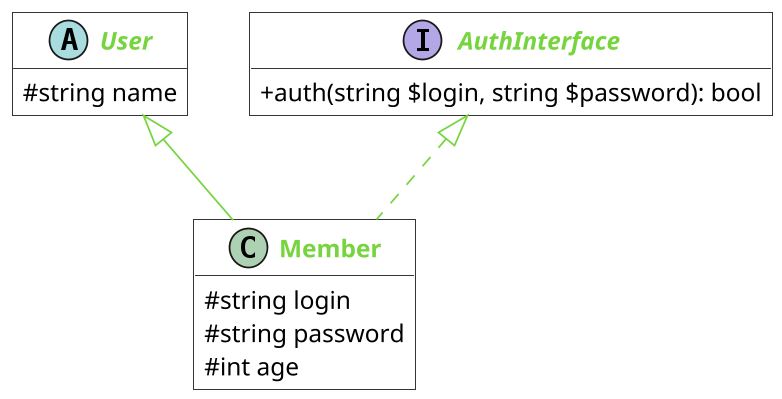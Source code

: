@startuml
'https://plantuml.com/sequence-diagram

'hide circle
scale 400 height
skinparam RoundCorner 0
skinparam classFontColor 76d43e
skinparam classBackgroundColor fff
skinparam classFontStyle bold
skinparam classAttributeIconSize 0
skinparam ArrowColor 76d43e
hide empty members

abstract class User {
    # string name
}
 interface AuthInterface {
    + auth(string $login, string $password): bool
 }

class Member extends User implements AuthInterface {
    # string login
    # string password
    # int age
}

@enduml
